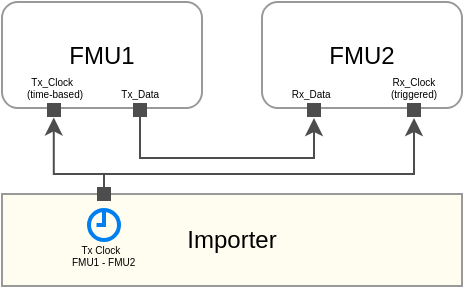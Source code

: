 <mxfile version="22.1.4" type="device">
  <diagram id="zssgmvdwZO7xPkAqMUr9" name="Page-1">
    <mxGraphModel dx="1166" dy="1276" grid="0" gridSize="10" guides="1" tooltips="1" connect="1" arrows="1" fold="1" page="1" pageScale="1" pageWidth="850" pageHeight="1100" math="0" shadow="0">
      <root>
        <mxCell id="0" />
        <mxCell id="1" parent="0" />
        <mxCell id="xsu2VeeCbDcXNLft4ZVN-2" value="FMU1" style="rounded=1;whiteSpace=wrap;html=1;strokeColor=#999999;fontStyle=0" parent="1" vertex="1">
          <mxGeometry x="-771" y="-996" width="100" height="53" as="geometry" />
        </mxCell>
        <mxCell id="xsu2VeeCbDcXNLft4ZVN-3" value="FMU2" style="rounded=1;whiteSpace=wrap;html=1;strokeColor=#999999;" parent="1" vertex="1">
          <mxGeometry x="-641" y="-996" width="100" height="53" as="geometry" />
        </mxCell>
        <mxCell id="xsu2VeeCbDcXNLft4ZVN-21" style="edgeStyle=orthogonalEdgeStyle;rounded=0;orthogonalLoop=1;jettySize=auto;html=1;entryX=0.479;entryY=1.123;entryDx=0;entryDy=0;entryPerimeter=0;strokeColor=#4D4D4D;" parent="1" source="xsu2VeeCbDcXNLft4ZVN-1" edge="1" target="to6NKbX2GAIEANhzijNn-4">
          <mxGeometry relative="1" as="geometry">
            <mxPoint x="-745" y="-926" as="targetPoint" />
            <Array as="points">
              <mxPoint x="-720" y="-910" />
              <mxPoint x="-745" y="-910" />
            </Array>
          </mxGeometry>
        </mxCell>
        <mxCell id="xsu2VeeCbDcXNLft4ZVN-4" value="Tx_Clock&amp;nbsp;&amp;nbsp;&lt;br style=&quot;font-size: 5px;&quot;&gt;(time-based)" style="text;html=1;strokeColor=none;fillColor=none;align=center;verticalAlign=middle;whiteSpace=wrap;rounded=0;fontSize=5;" parent="1" vertex="1">
          <mxGeometry x="-761.25" y="-959" width="32.5" height="10" as="geometry" />
        </mxCell>
        <mxCell id="xsu2VeeCbDcXNLft4ZVN-5" value="Rx_Clock&lt;br style=&quot;font-size: 5px;&quot;&gt;(triggered)" style="text;html=1;strokeColor=none;fillColor=none;align=center;verticalAlign=middle;whiteSpace=wrap;rounded=0;fontSize=5;" parent="1" vertex="1">
          <mxGeometry x="-580" y="-959" width="30" height="10" as="geometry" />
        </mxCell>
        <mxCell id="xsu2VeeCbDcXNLft4ZVN-22" value="" style="endArrow=classic;html=1;rounded=0;strokeColor=#4D4D4D;" parent="1" edge="1">
          <mxGeometry width="50" height="50" relative="1" as="geometry">
            <mxPoint x="-720" y="-910" as="sourcePoint" />
            <mxPoint x="-565" y="-938" as="targetPoint" />
            <Array as="points">
              <mxPoint x="-565" y="-910" />
            </Array>
          </mxGeometry>
        </mxCell>
        <mxCell id="qZZ6O03Qcc_5pa3Q6Xoe-1" value="Tx_Data&amp;nbsp;&amp;nbsp;" style="text;html=1;strokeColor=none;fillColor=none;align=center;verticalAlign=middle;whiteSpace=wrap;rounded=0;fontSize=5;" parent="1" vertex="1">
          <mxGeometry x="-712.5" y="-956" width="22.5" height="10" as="geometry" />
        </mxCell>
        <mxCell id="qZZ6O03Qcc_5pa3Q6Xoe-2" value="Rx_Data&amp;nbsp;&amp;nbsp;" style="text;html=1;strokeColor=none;fillColor=none;align=center;verticalAlign=middle;whiteSpace=wrap;rounded=0;fontSize=5;" parent="1" vertex="1">
          <mxGeometry x="-630" y="-956" width="30" height="10" as="geometry" />
        </mxCell>
        <mxCell id="qZZ6O03Qcc_5pa3Q6Xoe-3" value="" style="endArrow=classic;html=1;rounded=0;exitX=0.5;exitY=1;exitDx=0;exitDy=0;strokeColor=#4D4D4D;" parent="1" source="to6NKbX2GAIEANhzijNn-1" edge="1">
          <mxGeometry width="50" height="50" relative="1" as="geometry">
            <mxPoint x="-700" y="-927" as="sourcePoint" />
            <mxPoint x="-615" y="-938" as="targetPoint" />
            <Array as="points">
              <mxPoint x="-702" y="-918" />
              <mxPoint x="-657" y="-918" />
              <mxPoint x="-615" y="-918" />
            </Array>
          </mxGeometry>
        </mxCell>
        <mxCell id="to6NKbX2GAIEANhzijNn-1" value="" style="rounded=0;whiteSpace=wrap;html=1;fillColor=#4D4D4D;strokeColor=#4D4D4D;" vertex="1" parent="1">
          <mxGeometry x="-705" y="-945" width="6" height="6" as="geometry" />
        </mxCell>
        <mxCell id="to6NKbX2GAIEANhzijNn-4" value="" style="rounded=0;whiteSpace=wrap;html=1;fillColor=#4D4D4D;strokeColor=#4D4D4D;" vertex="1" parent="1">
          <mxGeometry x="-748" y="-945" width="6" height="6" as="geometry" />
        </mxCell>
        <mxCell id="to6NKbX2GAIEANhzijNn-6" value="" style="rounded=0;whiteSpace=wrap;html=1;fillColor=#4D4D4D;strokeColor=#4D4D4D;" vertex="1" parent="1">
          <mxGeometry x="-618" y="-945" width="6" height="6" as="geometry" />
        </mxCell>
        <mxCell id="to6NKbX2GAIEANhzijNn-7" value="" style="rounded=0;whiteSpace=wrap;html=1;fillColor=#4D4D4D;strokeColor=#4D4D4D;" vertex="1" parent="1">
          <mxGeometry x="-568" y="-945" width="6" height="6" as="geometry" />
        </mxCell>
        <mxCell id="xsu2VeeCbDcXNLft4ZVN-1" value="Importer" style="rounded=0;whiteSpace=wrap;html=1;fillColor=#FFFCF0;strokeColor=#999999;" parent="1" vertex="1">
          <mxGeometry x="-771" y="-900" width="230" height="46" as="geometry" />
        </mxCell>
        <mxCell id="xsu2VeeCbDcXNLft4ZVN-17" value="Tx Clock&amp;nbsp; &amp;nbsp;&lt;br style=&quot;font-size: 5px;&quot;&gt;FMU1 - FMU2&amp;nbsp;" style="text;html=1;strokeColor=none;fillColor=none;align=center;verticalAlign=middle;whiteSpace=wrap;rounded=0;fontSize=5;rotation=0;" parent="1" vertex="1">
          <mxGeometry x="-739.5" y="-875" width="39" height="10" as="geometry" />
        </mxCell>
        <mxCell id="xsu2VeeCbDcXNLft4ZVN-16" value="" style="html=1;verticalLabelPosition=bottom;align=center;labelBackgroundColor=#ffffff;verticalAlign=top;strokeWidth=2;strokeColor=#0080F0;shadow=0;dashed=0;shape=mxgraph.ios7.icons.clock;fillColor=#FFFCF0;" parent="1" vertex="1">
          <mxGeometry x="-727.5" y="-892" width="15" height="15" as="geometry" />
        </mxCell>
        <mxCell id="to6NKbX2GAIEANhzijNn-8" value="" style="rounded=0;whiteSpace=wrap;html=1;fillColor=#4D4D4D;strokeColor=#4D4D4D;" vertex="1" parent="1">
          <mxGeometry x="-723" y="-903" width="6" height="6" as="geometry" />
        </mxCell>
      </root>
    </mxGraphModel>
  </diagram>
</mxfile>
